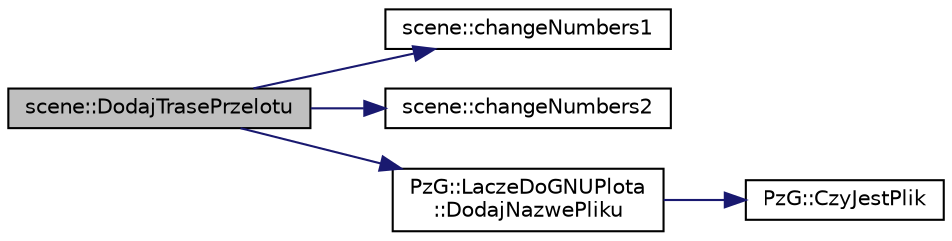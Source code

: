 digraph "scene::DodajTrasePrzelotu"
{
 // LATEX_PDF_SIZE
  edge [fontname="Helvetica",fontsize="10",labelfontname="Helvetica",labelfontsize="10"];
  node [fontname="Helvetica",fontsize="10",shape=record];
  rankdir="LR";
  Node1 [label="scene::DodajTrasePrzelotu",height=0.2,width=0.4,color="black", fillcolor="grey75", style="filled", fontcolor="black",tooltip="Function that creates a fly-way of a drone."];
  Node1 -> Node2 [color="midnightblue",fontsize="10",style="solid",fontname="Helvetica"];
  Node2 [label="scene::changeNumbers1",height=0.2,width=0.4,color="black", fillcolor="white", style="filled",URL="$classscene.html#a46713fe7b42a37f6422f338eb42ee493",tooltip="Function which counts how much a X coordinate needs to change."];
  Node1 -> Node3 [color="midnightblue",fontsize="10",style="solid",fontname="Helvetica"];
  Node3 [label="scene::changeNumbers2",height=0.2,width=0.4,color="black", fillcolor="white", style="filled",URL="$classscene.html#a9572129ac87ef85e58fd93f84074e359",tooltip="Function which counts how much a Y coordinate needs to change."];
  Node1 -> Node4 [color="midnightblue",fontsize="10",style="solid",fontname="Helvetica"];
  Node4 [label="PzG::LaczeDoGNUPlota\l::DodajNazwePliku",height=0.2,width=0.4,color="black", fillcolor="white", style="filled",URL="$class_pz_g_1_1_lacze_do_g_n_u_plota.html#aa815ce8ec16e12fc246cf422e562869e",tooltip="Dodaje nazwę pliku."];
  Node4 -> Node5 [color="midnightblue",fontsize="10",style="solid",fontname="Helvetica"];
  Node5 [label="PzG::CzyJestPlik",height=0.2,width=0.4,color="black", fillcolor="white", style="filled",URL="$namespace_pz_g.html#ae1aad0c681853d7e47da4cdfccefc102",tooltip="Funkcja pomocnicza, sprawdza czy plik o podanej nazwie jest na dysku."];
}

